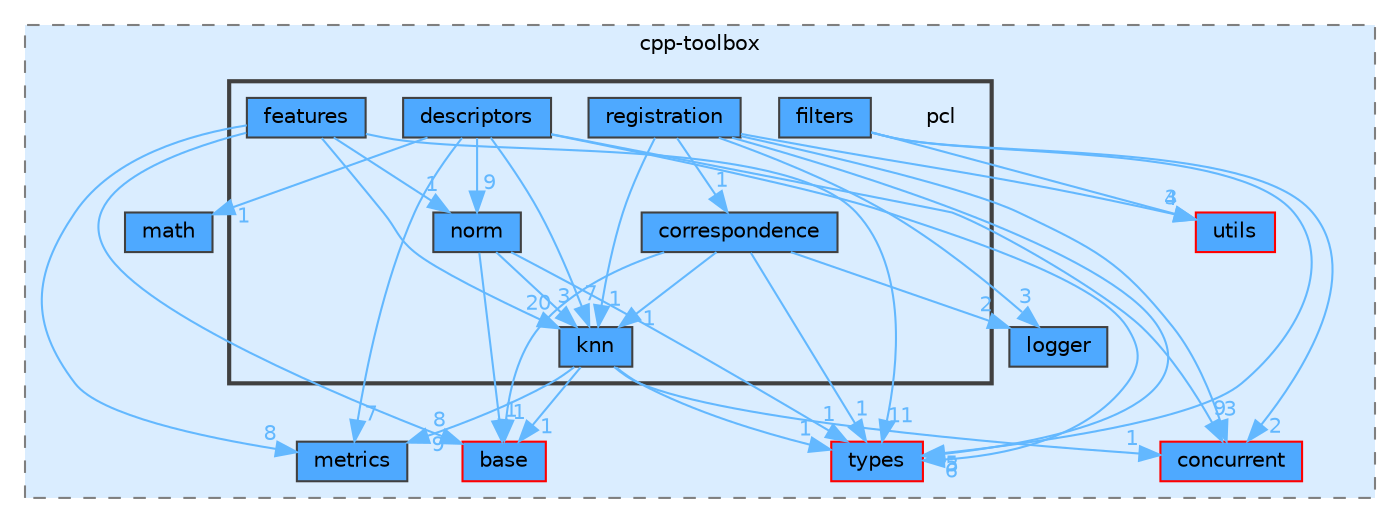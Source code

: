 digraph "src/include/cpp-toolbox/pcl"
{
 // LATEX_PDF_SIZE
  bgcolor="transparent";
  edge [fontname=Helvetica,fontsize=10,labelfontname=Helvetica,labelfontsize=10];
  node [fontname=Helvetica,fontsize=10,shape=box,height=0.2,width=0.4];
  compound=true
  subgraph clusterdir_09c6140c2956544491238e129f11fd9f {
    graph [ bgcolor="#daedff", pencolor="grey50", label="cpp-toolbox", fontname=Helvetica,fontsize=10 style="filled,dashed", URL="dir_09c6140c2956544491238e129f11fd9f.html",tooltip=""]
  dir_175064ea02679cf4c3a50b5407502295 [label="base", fillcolor="#4ea9ff", color="red", style="filled", URL="dir_175064ea02679cf4c3a50b5407502295.html",tooltip=""];
  dir_40d9b6a4c321e73b85093107dc465522 [label="logger", fillcolor="#4ea9ff", color="grey25", style="filled", URL="dir_40d9b6a4c321e73b85093107dc465522.html",tooltip=""];
  dir_456e3efa1700f2e372aa6b9f2b6f70ca [label="math", fillcolor="#4ea9ff", color="grey25", style="filled", URL="dir_456e3efa1700f2e372aa6b9f2b6f70ca.html",tooltip=""];
  dir_53097c1fb4416aacf03fa23589a54650 [label="concurrent", fillcolor="#4ea9ff", color="red", style="filled", URL="dir_53097c1fb4416aacf03fa23589a54650.html",tooltip=""];
  dir_8fad4626683566b36de06301c858df30 [label="metrics", fillcolor="#4ea9ff", color="grey25", style="filled", URL="dir_8fad4626683566b36de06301c858df30.html",tooltip=""];
  dir_d073c017754f5bdb7e8e1de8ad13b99a [label="types", fillcolor="#4ea9ff", color="red", style="filled", URL="dir_d073c017754f5bdb7e8e1de8ad13b99a.html",tooltip=""];
  dir_f67a023f401e335084376ee616e38b67 [label="utils", fillcolor="#4ea9ff", color="red", style="filled", URL="dir_f67a023f401e335084376ee616e38b67.html",tooltip=""];
  subgraph clusterdir_f66d48d75a3d5d9d9a342840712bf869 {
    graph [ bgcolor="#daedff", pencolor="grey25", label="", fontname=Helvetica,fontsize=10 style="filled,bold", URL="dir_f66d48d75a3d5d9d9a342840712bf869.html",tooltip=""]
    dir_f66d48d75a3d5d9d9a342840712bf869 [shape=plaintext, label="pcl"];
  dir_9bd22864257bc944587f30bf5e25cc1c [label="correspondence", fillcolor="#4ea9ff", color="grey25", style="filled", URL="dir_9bd22864257bc944587f30bf5e25cc1c.html",tooltip=""];
  dir_1b6f64ec26e956c9c9320ab9a347aa13 [label="descriptors", fillcolor="#4ea9ff", color="grey25", style="filled", URL="dir_1b6f64ec26e956c9c9320ab9a347aa13.html",tooltip=""];
  dir_3033faa0859cd2b1d04ddc93749477b0 [label="features", fillcolor="#4ea9ff", color="grey25", style="filled", URL="dir_3033faa0859cd2b1d04ddc93749477b0.html",tooltip=""];
  dir_db6ed2df9ca48b48cffa25729378b8de [label="filters", fillcolor="#4ea9ff", color="grey25", style="filled", URL="dir_db6ed2df9ca48b48cffa25729378b8de.html",tooltip=""];
  dir_243df28db0ff42736885b37407e99842 [label="knn", fillcolor="#4ea9ff", color="grey25", style="filled", URL="dir_243df28db0ff42736885b37407e99842.html",tooltip=""];
  dir_6c22a3e908102dfdf116eefa475ceb6e [label="norm", fillcolor="#4ea9ff", color="grey25", style="filled", URL="dir_6c22a3e908102dfdf116eefa475ceb6e.html",tooltip=""];
  dir_0bd0c49aa95dc07b46acbdff3f1b0765 [label="registration", fillcolor="#4ea9ff", color="grey25", style="filled", URL="dir_0bd0c49aa95dc07b46acbdff3f1b0765.html",tooltip=""];
  }
  }
  dir_9bd22864257bc944587f30bf5e25cc1c->dir_243df28db0ff42736885b37407e99842 [headlabel="1", labeldistance=1.5 headhref="dir_000003_000029.html" href="dir_000003_000029.html" color="steelblue1" fontcolor="steelblue1"];
  dir_9bd22864257bc944587f30bf5e25cc1c->dir_40d9b6a4c321e73b85093107dc465522 [headlabel="2", labeldistance=1.5 headhref="dir_000003_000030.html" href="dir_000003_000030.html" color="steelblue1" fontcolor="steelblue1"];
  dir_9bd22864257bc944587f30bf5e25cc1c->dir_d073c017754f5bdb7e8e1de8ad13b99a [headlabel="1", labeldistance=1.5 headhref="dir_000003_000040.html" href="dir_000003_000040.html" color="steelblue1" fontcolor="steelblue1"];
  dir_9bd22864257bc944587f30bf5e25cc1c->dir_175064ea02679cf4c3a50b5407502295 [headlabel="1", labeldistance=1.5 headhref="dir_000003_000000.html" href="dir_000003_000000.html" color="steelblue1" fontcolor="steelblue1"];
  dir_1b6f64ec26e956c9c9320ab9a347aa13->dir_243df28db0ff42736885b37407e99842 [headlabel="7", labeldistance=1.5 headhref="dir_000007_000029.html" href="dir_000007_000029.html" color="steelblue1" fontcolor="steelblue1"];
  dir_1b6f64ec26e956c9c9320ab9a347aa13->dir_456e3efa1700f2e372aa6b9f2b6f70ca [headlabel="1", labeldistance=1.5 headhref="dir_000007_000032.html" href="dir_000007_000032.html" color="steelblue1" fontcolor="steelblue1"];
  dir_1b6f64ec26e956c9c9320ab9a347aa13->dir_53097c1fb4416aacf03fa23589a54650 [headlabel="9", labeldistance=1.5 headhref="dir_000007_000001.html" href="dir_000007_000001.html" color="steelblue1" fontcolor="steelblue1"];
  dir_1b6f64ec26e956c9c9320ab9a347aa13->dir_6c22a3e908102dfdf116eefa475ceb6e [headlabel="9", labeldistance=1.5 headhref="dir_000007_000035.html" href="dir_000007_000035.html" color="steelblue1" fontcolor="steelblue1"];
  dir_1b6f64ec26e956c9c9320ab9a347aa13->dir_8fad4626683566b36de06301c858df30 [headlabel="7", labeldistance=1.5 headhref="dir_000007_000034.html" href="dir_000007_000034.html" color="steelblue1" fontcolor="steelblue1"];
  dir_1b6f64ec26e956c9c9320ab9a347aa13->dir_d073c017754f5bdb7e8e1de8ad13b99a [headlabel="6", labeldistance=1.5 headhref="dir_000007_000040.html" href="dir_000007_000040.html" color="steelblue1" fontcolor="steelblue1"];
  dir_3033faa0859cd2b1d04ddc93749477b0->dir_243df28db0ff42736885b37407e99842 [headlabel="20", labeldistance=1.5 headhref="dir_000011_000029.html" href="dir_000011_000029.html" color="steelblue1" fontcolor="steelblue1"];
  dir_3033faa0859cd2b1d04ddc93749477b0->dir_6c22a3e908102dfdf116eefa475ceb6e [headlabel="1", labeldistance=1.5 headhref="dir_000011_000035.html" href="dir_000011_000035.html" color="steelblue1" fontcolor="steelblue1"];
  dir_3033faa0859cd2b1d04ddc93749477b0->dir_8fad4626683566b36de06301c858df30 [headlabel="8", labeldistance=1.5 headhref="dir_000011_000034.html" href="dir_000011_000034.html" color="steelblue1" fontcolor="steelblue1"];
  dir_3033faa0859cd2b1d04ddc93749477b0->dir_d073c017754f5bdb7e8e1de8ad13b99a [headlabel="11", labeldistance=1.5 headhref="dir_000011_000040.html" href="dir_000011_000040.html" color="steelblue1" fontcolor="steelblue1"];
  dir_3033faa0859cd2b1d04ddc93749477b0->dir_175064ea02679cf4c3a50b5407502295 [headlabel="8", labeldistance=1.5 headhref="dir_000011_000000.html" href="dir_000011_000000.html" color="steelblue1" fontcolor="steelblue1"];
  dir_db6ed2df9ca48b48cffa25729378b8de->dir_d073c017754f5bdb7e8e1de8ad13b99a [headlabel="5", labeldistance=1.5 headhref="dir_000013_000040.html" href="dir_000013_000040.html" color="steelblue1" fontcolor="steelblue1"];
  dir_db6ed2df9ca48b48cffa25729378b8de->dir_f67a023f401e335084376ee616e38b67 [headlabel="3", labeldistance=1.5 headhref="dir_000013_000041.html" href="dir_000013_000041.html" color="steelblue1" fontcolor="steelblue1"];
  dir_db6ed2df9ca48b48cffa25729378b8de->dir_53097c1fb4416aacf03fa23589a54650 [headlabel="2", labeldistance=1.5 headhref="dir_000013_000001.html" href="dir_000013_000001.html" color="steelblue1" fontcolor="steelblue1"];
  dir_243df28db0ff42736885b37407e99842->dir_175064ea02679cf4c3a50b5407502295 [headlabel="1", labeldistance=1.5 headhref="dir_000029_000000.html" href="dir_000029_000000.html" color="steelblue1" fontcolor="steelblue1"];
  dir_243df28db0ff42736885b37407e99842->dir_53097c1fb4416aacf03fa23589a54650 [headlabel="1", labeldistance=1.5 headhref="dir_000029_000001.html" href="dir_000029_000001.html" color="steelblue1" fontcolor="steelblue1"];
  dir_243df28db0ff42736885b37407e99842->dir_8fad4626683566b36de06301c858df30 [headlabel="9", labeldistance=1.5 headhref="dir_000029_000034.html" href="dir_000029_000034.html" color="steelblue1" fontcolor="steelblue1"];
  dir_243df28db0ff42736885b37407e99842->dir_d073c017754f5bdb7e8e1de8ad13b99a [headlabel="1", labeldistance=1.5 headhref="dir_000029_000040.html" href="dir_000029_000040.html" color="steelblue1" fontcolor="steelblue1"];
  dir_6c22a3e908102dfdf116eefa475ceb6e->dir_175064ea02679cf4c3a50b5407502295 [headlabel="1", labeldistance=1.5 headhref="dir_000035_000000.html" href="dir_000035_000000.html" color="steelblue1" fontcolor="steelblue1"];
  dir_6c22a3e908102dfdf116eefa475ceb6e->dir_243df28db0ff42736885b37407e99842 [headlabel="3", labeldistance=1.5 headhref="dir_000035_000029.html" href="dir_000035_000029.html" color="steelblue1" fontcolor="steelblue1"];
  dir_6c22a3e908102dfdf116eefa475ceb6e->dir_d073c017754f5bdb7e8e1de8ad13b99a [headlabel="1", labeldistance=1.5 headhref="dir_000035_000040.html" href="dir_000035_000040.html" color="steelblue1" fontcolor="steelblue1"];
  dir_0bd0c49aa95dc07b46acbdff3f1b0765->dir_243df28db0ff42736885b37407e99842 [headlabel="1", labeldistance=1.5 headhref="dir_000038_000029.html" href="dir_000038_000029.html" color="steelblue1" fontcolor="steelblue1"];
  dir_0bd0c49aa95dc07b46acbdff3f1b0765->dir_40d9b6a4c321e73b85093107dc465522 [headlabel="3", labeldistance=1.5 headhref="dir_000038_000030.html" href="dir_000038_000030.html" color="steelblue1" fontcolor="steelblue1"];
  dir_0bd0c49aa95dc07b46acbdff3f1b0765->dir_53097c1fb4416aacf03fa23589a54650 [headlabel="3", labeldistance=1.5 headhref="dir_000038_000001.html" href="dir_000038_000001.html" color="steelblue1" fontcolor="steelblue1"];
  dir_0bd0c49aa95dc07b46acbdff3f1b0765->dir_9bd22864257bc944587f30bf5e25cc1c [headlabel="1", labeldistance=1.5 headhref="dir_000038_000003.html" href="dir_000038_000003.html" color="steelblue1" fontcolor="steelblue1"];
  dir_0bd0c49aa95dc07b46acbdff3f1b0765->dir_d073c017754f5bdb7e8e1de8ad13b99a [headlabel="3", labeldistance=1.5 headhref="dir_000038_000040.html" href="dir_000038_000040.html" color="steelblue1" fontcolor="steelblue1"];
  dir_0bd0c49aa95dc07b46acbdff3f1b0765->dir_f67a023f401e335084376ee616e38b67 [headlabel="4", labeldistance=1.5 headhref="dir_000038_000041.html" href="dir_000038_000041.html" color="steelblue1" fontcolor="steelblue1"];
}
